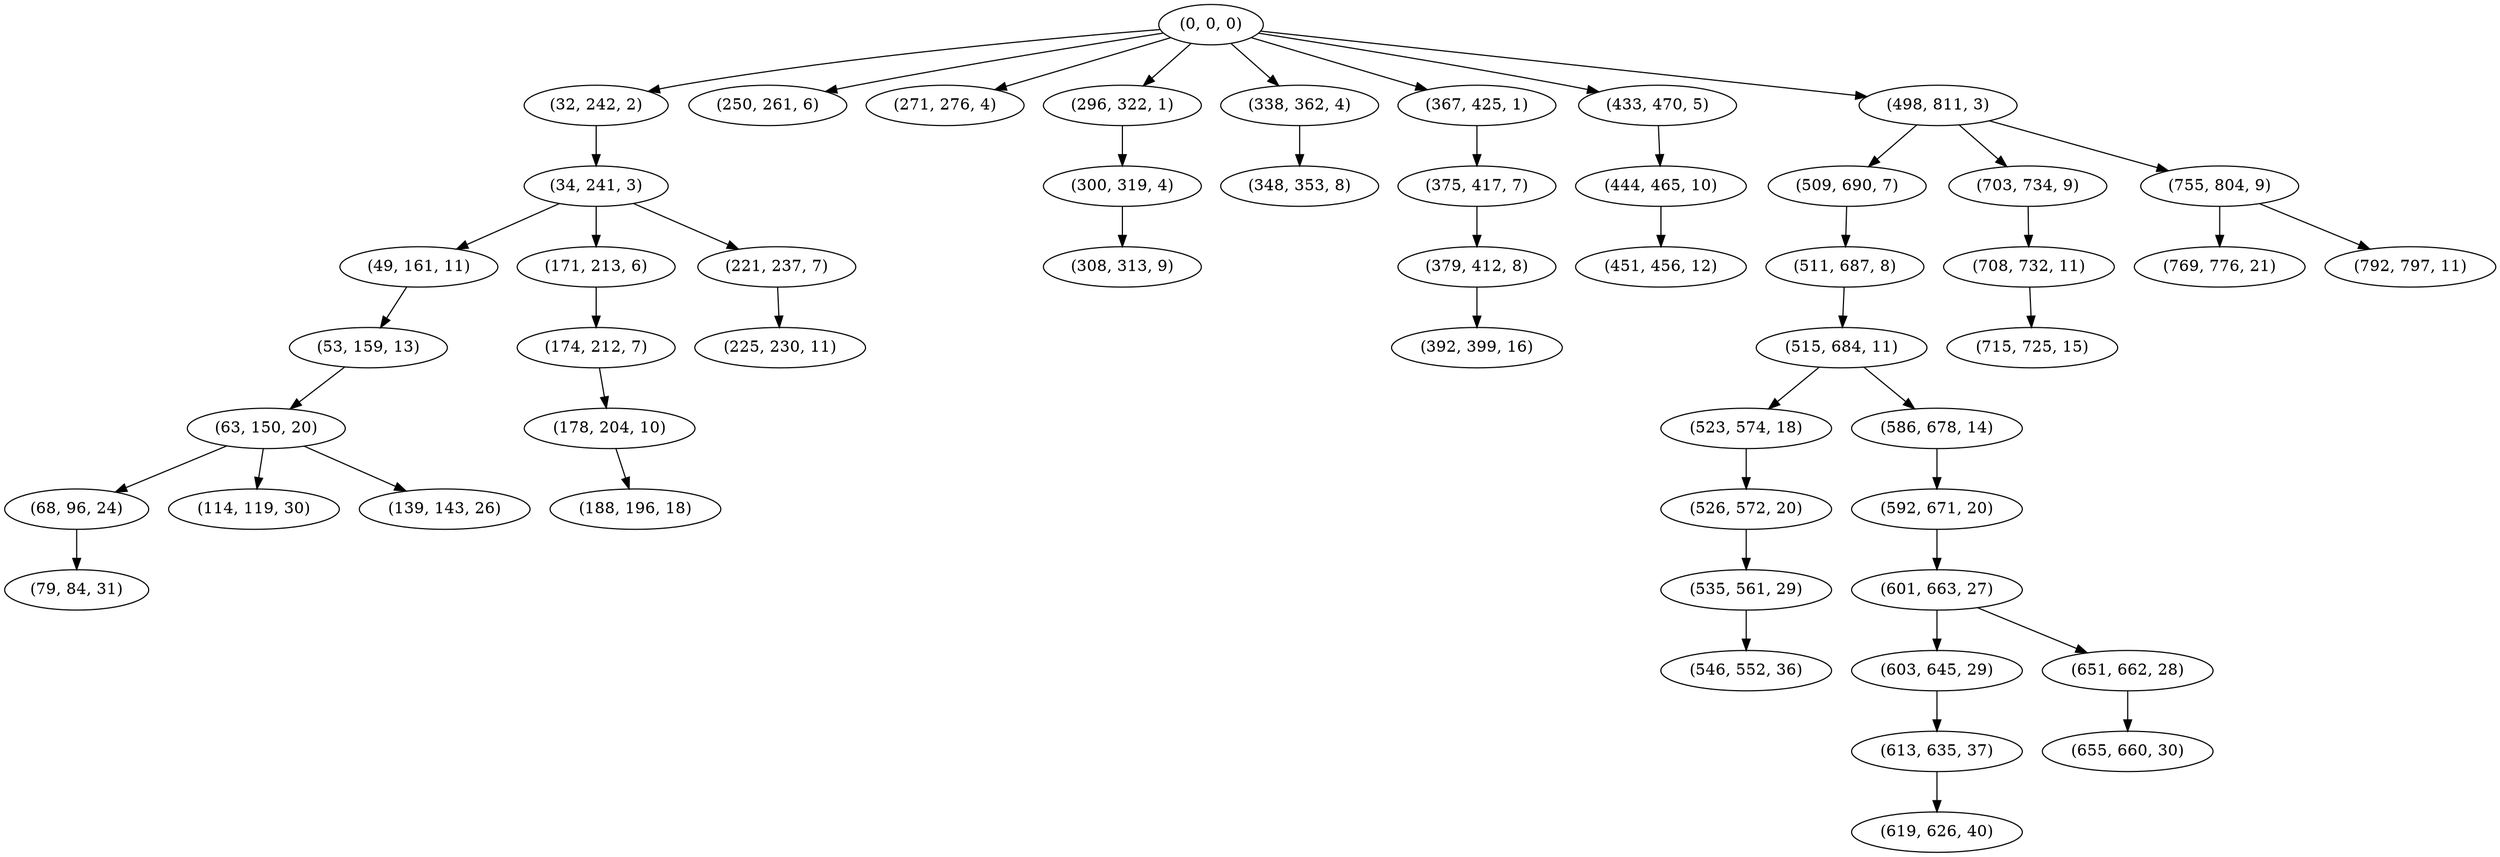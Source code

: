 digraph tree {
    "(0, 0, 0)";
    "(32, 242, 2)";
    "(34, 241, 3)";
    "(49, 161, 11)";
    "(53, 159, 13)";
    "(63, 150, 20)";
    "(68, 96, 24)";
    "(79, 84, 31)";
    "(114, 119, 30)";
    "(139, 143, 26)";
    "(171, 213, 6)";
    "(174, 212, 7)";
    "(178, 204, 10)";
    "(188, 196, 18)";
    "(221, 237, 7)";
    "(225, 230, 11)";
    "(250, 261, 6)";
    "(271, 276, 4)";
    "(296, 322, 1)";
    "(300, 319, 4)";
    "(308, 313, 9)";
    "(338, 362, 4)";
    "(348, 353, 8)";
    "(367, 425, 1)";
    "(375, 417, 7)";
    "(379, 412, 8)";
    "(392, 399, 16)";
    "(433, 470, 5)";
    "(444, 465, 10)";
    "(451, 456, 12)";
    "(498, 811, 3)";
    "(509, 690, 7)";
    "(511, 687, 8)";
    "(515, 684, 11)";
    "(523, 574, 18)";
    "(526, 572, 20)";
    "(535, 561, 29)";
    "(546, 552, 36)";
    "(586, 678, 14)";
    "(592, 671, 20)";
    "(601, 663, 27)";
    "(603, 645, 29)";
    "(613, 635, 37)";
    "(619, 626, 40)";
    "(651, 662, 28)";
    "(655, 660, 30)";
    "(703, 734, 9)";
    "(708, 732, 11)";
    "(715, 725, 15)";
    "(755, 804, 9)";
    "(769, 776, 21)";
    "(792, 797, 11)";
    "(0, 0, 0)" -> "(32, 242, 2)";
    "(0, 0, 0)" -> "(250, 261, 6)";
    "(0, 0, 0)" -> "(271, 276, 4)";
    "(0, 0, 0)" -> "(296, 322, 1)";
    "(0, 0, 0)" -> "(338, 362, 4)";
    "(0, 0, 0)" -> "(367, 425, 1)";
    "(0, 0, 0)" -> "(433, 470, 5)";
    "(0, 0, 0)" -> "(498, 811, 3)";
    "(32, 242, 2)" -> "(34, 241, 3)";
    "(34, 241, 3)" -> "(49, 161, 11)";
    "(34, 241, 3)" -> "(171, 213, 6)";
    "(34, 241, 3)" -> "(221, 237, 7)";
    "(49, 161, 11)" -> "(53, 159, 13)";
    "(53, 159, 13)" -> "(63, 150, 20)";
    "(63, 150, 20)" -> "(68, 96, 24)";
    "(63, 150, 20)" -> "(114, 119, 30)";
    "(63, 150, 20)" -> "(139, 143, 26)";
    "(68, 96, 24)" -> "(79, 84, 31)";
    "(171, 213, 6)" -> "(174, 212, 7)";
    "(174, 212, 7)" -> "(178, 204, 10)";
    "(178, 204, 10)" -> "(188, 196, 18)";
    "(221, 237, 7)" -> "(225, 230, 11)";
    "(296, 322, 1)" -> "(300, 319, 4)";
    "(300, 319, 4)" -> "(308, 313, 9)";
    "(338, 362, 4)" -> "(348, 353, 8)";
    "(367, 425, 1)" -> "(375, 417, 7)";
    "(375, 417, 7)" -> "(379, 412, 8)";
    "(379, 412, 8)" -> "(392, 399, 16)";
    "(433, 470, 5)" -> "(444, 465, 10)";
    "(444, 465, 10)" -> "(451, 456, 12)";
    "(498, 811, 3)" -> "(509, 690, 7)";
    "(498, 811, 3)" -> "(703, 734, 9)";
    "(498, 811, 3)" -> "(755, 804, 9)";
    "(509, 690, 7)" -> "(511, 687, 8)";
    "(511, 687, 8)" -> "(515, 684, 11)";
    "(515, 684, 11)" -> "(523, 574, 18)";
    "(515, 684, 11)" -> "(586, 678, 14)";
    "(523, 574, 18)" -> "(526, 572, 20)";
    "(526, 572, 20)" -> "(535, 561, 29)";
    "(535, 561, 29)" -> "(546, 552, 36)";
    "(586, 678, 14)" -> "(592, 671, 20)";
    "(592, 671, 20)" -> "(601, 663, 27)";
    "(601, 663, 27)" -> "(603, 645, 29)";
    "(601, 663, 27)" -> "(651, 662, 28)";
    "(603, 645, 29)" -> "(613, 635, 37)";
    "(613, 635, 37)" -> "(619, 626, 40)";
    "(651, 662, 28)" -> "(655, 660, 30)";
    "(703, 734, 9)" -> "(708, 732, 11)";
    "(708, 732, 11)" -> "(715, 725, 15)";
    "(755, 804, 9)" -> "(769, 776, 21)";
    "(755, 804, 9)" -> "(792, 797, 11)";
}
